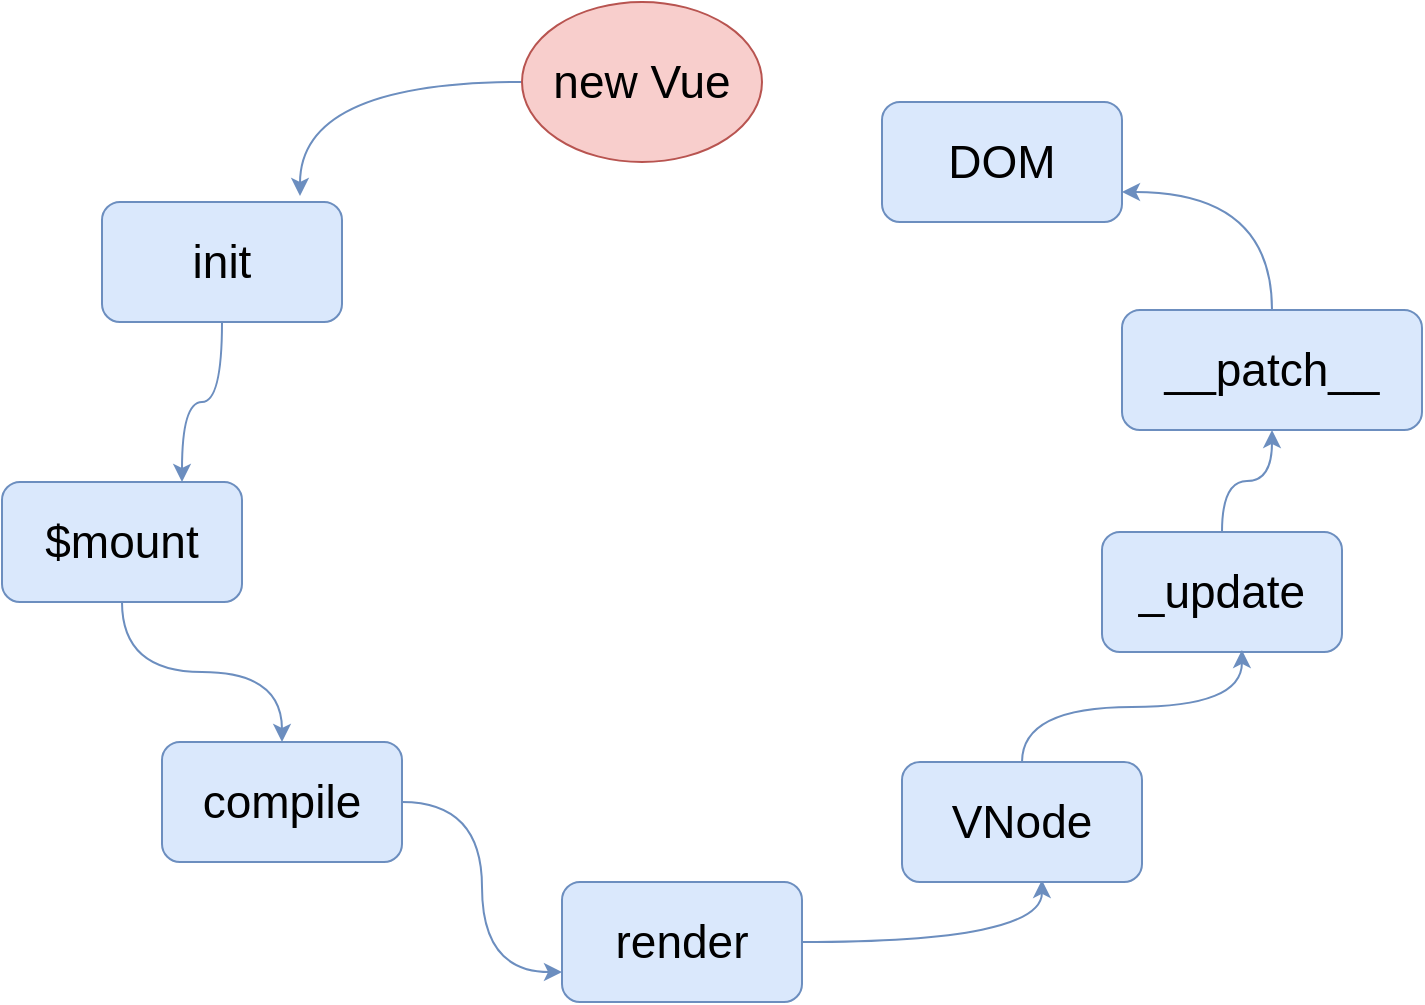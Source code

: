 <mxfile version="12.2.4" pages="1"><diagram id="vDvMKyIQUJywz8UKX1co" name="Page-1"><mxGraphModel dx="804" dy="1024" grid="1" gridSize="10" guides="1" tooltips="1" connect="1" arrows="1" fold="1" page="1" pageScale="1" pageWidth="827" pageHeight="1169" math="0" shadow="0"><root><mxCell id="0"/><mxCell id="1" parent="0"/><mxCell id="8" style="edgeStyle=orthogonalEdgeStyle;orthogonalLoop=1;jettySize=auto;html=1;entryX=0.825;entryY=-0.05;entryDx=0;entryDy=0;entryPerimeter=0;fontSize=23;curved=1;fillColor=#dae8fc;strokeColor=#6c8ebf;" parent="1" source="2" target="3" edge="1"><mxGeometry relative="1" as="geometry"/></mxCell><mxCell id="2" value="new Vue" style="ellipse;whiteSpace=wrap;html=1;fontSize=23;fillColor=#f8cecc;strokeColor=#b85450;" parent="1" vertex="1"><mxGeometry x="310" y="400" width="120" height="80" as="geometry"/></mxCell><mxCell id="10" style="edgeStyle=orthogonalEdgeStyle;curved=1;orthogonalLoop=1;jettySize=auto;html=1;entryX=0.75;entryY=0;entryDx=0;entryDy=0;fontSize=23;fillColor=#dae8fc;strokeColor=#6c8ebf;" parent="1" source="3" target="4" edge="1"><mxGeometry relative="1" as="geometry"/></mxCell><mxCell id="3" value="init" style="rounded=1;whiteSpace=wrap;html=1;fontSize=23;fillColor=#dae8fc;strokeColor=#6c8ebf;" parent="1" vertex="1"><mxGeometry x="100" y="500" width="120" height="60" as="geometry"/></mxCell><mxCell id="15" style="edgeStyle=orthogonalEdgeStyle;curved=1;orthogonalLoop=1;jettySize=auto;html=1;fontSize=23;fillColor=#dae8fc;strokeColor=#6c8ebf;" parent="1" source="4" target="6" edge="1"><mxGeometry relative="1" as="geometry"/></mxCell><mxCell id="4" value="$mount" style="rounded=1;whiteSpace=wrap;html=1;fontSize=23;fillColor=#dae8fc;strokeColor=#6c8ebf;" parent="1" vertex="1"><mxGeometry x="50" y="640" width="120" height="60" as="geometry"/></mxCell><mxCell id="5" value="DOM" style="rounded=1;whiteSpace=wrap;html=1;fontSize=23;fillColor=#dae8fc;strokeColor=#6c8ebf;" parent="1" vertex="1"><mxGeometry x="490" y="450" width="120" height="60" as="geometry"/></mxCell><mxCell id="16" style="edgeStyle=orthogonalEdgeStyle;curved=1;orthogonalLoop=1;jettySize=auto;html=1;entryX=0;entryY=0.75;entryDx=0;entryDy=0;fontSize=23;fillColor=#dae8fc;strokeColor=#6c8ebf;" parent="1" source="6" target="7" edge="1"><mxGeometry relative="1" as="geometry"/></mxCell><mxCell id="6" value="compile" style="rounded=1;whiteSpace=wrap;html=1;fontSize=23;fillColor=#dae8fc;strokeColor=#6c8ebf;" parent="1" vertex="1"><mxGeometry x="130" y="770" width="120" height="60" as="geometry"/></mxCell><mxCell id="17" style="edgeStyle=orthogonalEdgeStyle;curved=1;orthogonalLoop=1;jettySize=auto;html=1;entryX=0.583;entryY=0.983;entryDx=0;entryDy=0;entryPerimeter=0;fontSize=23;fillColor=#dae8fc;strokeColor=#6c8ebf;" parent="1" source="7" target="14" edge="1"><mxGeometry relative="1" as="geometry"/></mxCell><mxCell id="7" value="render" style="rounded=1;whiteSpace=wrap;html=1;fontSize=23;fillColor=#dae8fc;strokeColor=#6c8ebf;" parent="1" vertex="1"><mxGeometry x="330" y="840" width="120" height="60" as="geometry"/></mxCell><mxCell id="20" style="edgeStyle=orthogonalEdgeStyle;curved=1;orthogonalLoop=1;jettySize=auto;html=1;entryX=1;entryY=0.75;entryDx=0;entryDy=0;fontSize=23;fillColor=#dae8fc;strokeColor=#6c8ebf;" parent="1" source="12" target="5" edge="1"><mxGeometry relative="1" as="geometry"/></mxCell><mxCell id="12" value="__patch__" style="rounded=1;whiteSpace=wrap;html=1;fontSize=23;fillColor=#dae8fc;strokeColor=#6c8ebf;" parent="1" vertex="1"><mxGeometry x="610" y="554" width="150" height="60" as="geometry"/></mxCell><mxCell id="19" style="edgeStyle=orthogonalEdgeStyle;curved=1;orthogonalLoop=1;jettySize=auto;html=1;exitX=0.5;exitY=0;exitDx=0;exitDy=0;fontSize=23;fillColor=#dae8fc;strokeColor=#6c8ebf;" parent="1" source="13" target="12" edge="1"><mxGeometry relative="1" as="geometry"/></mxCell><mxCell id="13" value="_update" style="rounded=1;whiteSpace=wrap;html=1;fontSize=23;fillColor=#dae8fc;strokeColor=#6c8ebf;" parent="1" vertex="1"><mxGeometry x="600" y="665" width="120" height="60" as="geometry"/></mxCell><mxCell id="18" style="edgeStyle=orthogonalEdgeStyle;curved=1;orthogonalLoop=1;jettySize=auto;html=1;entryX=0.583;entryY=0.983;entryDx=0;entryDy=0;entryPerimeter=0;fontSize=23;fillColor=#dae8fc;strokeColor=#6c8ebf;" parent="1" source="14" target="13" edge="1"><mxGeometry relative="1" as="geometry"/></mxCell><mxCell id="14" value="VNode" style="rounded=1;whiteSpace=wrap;html=1;fontSize=23;fillColor=#dae8fc;strokeColor=#6c8ebf;" parent="1" vertex="1"><mxGeometry x="500" y="780" width="120" height="60" as="geometry"/></mxCell></root></mxGraphModel></diagram></mxfile>